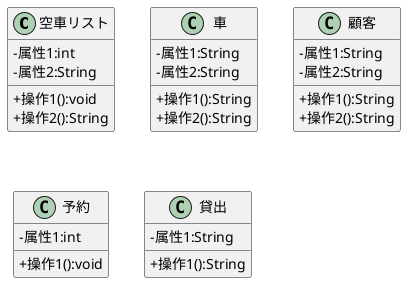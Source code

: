 @startuml 演習
skinparam classAttributeIconSize 0
class 空車リスト {
- 属性1:int
- 属性2:String
+ 操作1():void
+ 操作2():String
}
class 車 {
- 属性1:String
- 属性2:String
+ 操作1():String
+ 操作2():String
}
class 顧客 {
- 属性1:String
- 属性2:String
+ 操作1():String
+ 操作2():String
}
class 予約 {
- 属性1:int
+ 操作1():void
}
class 貸出 {
- 属性1:String
+ 操作1():String
}
@enduml